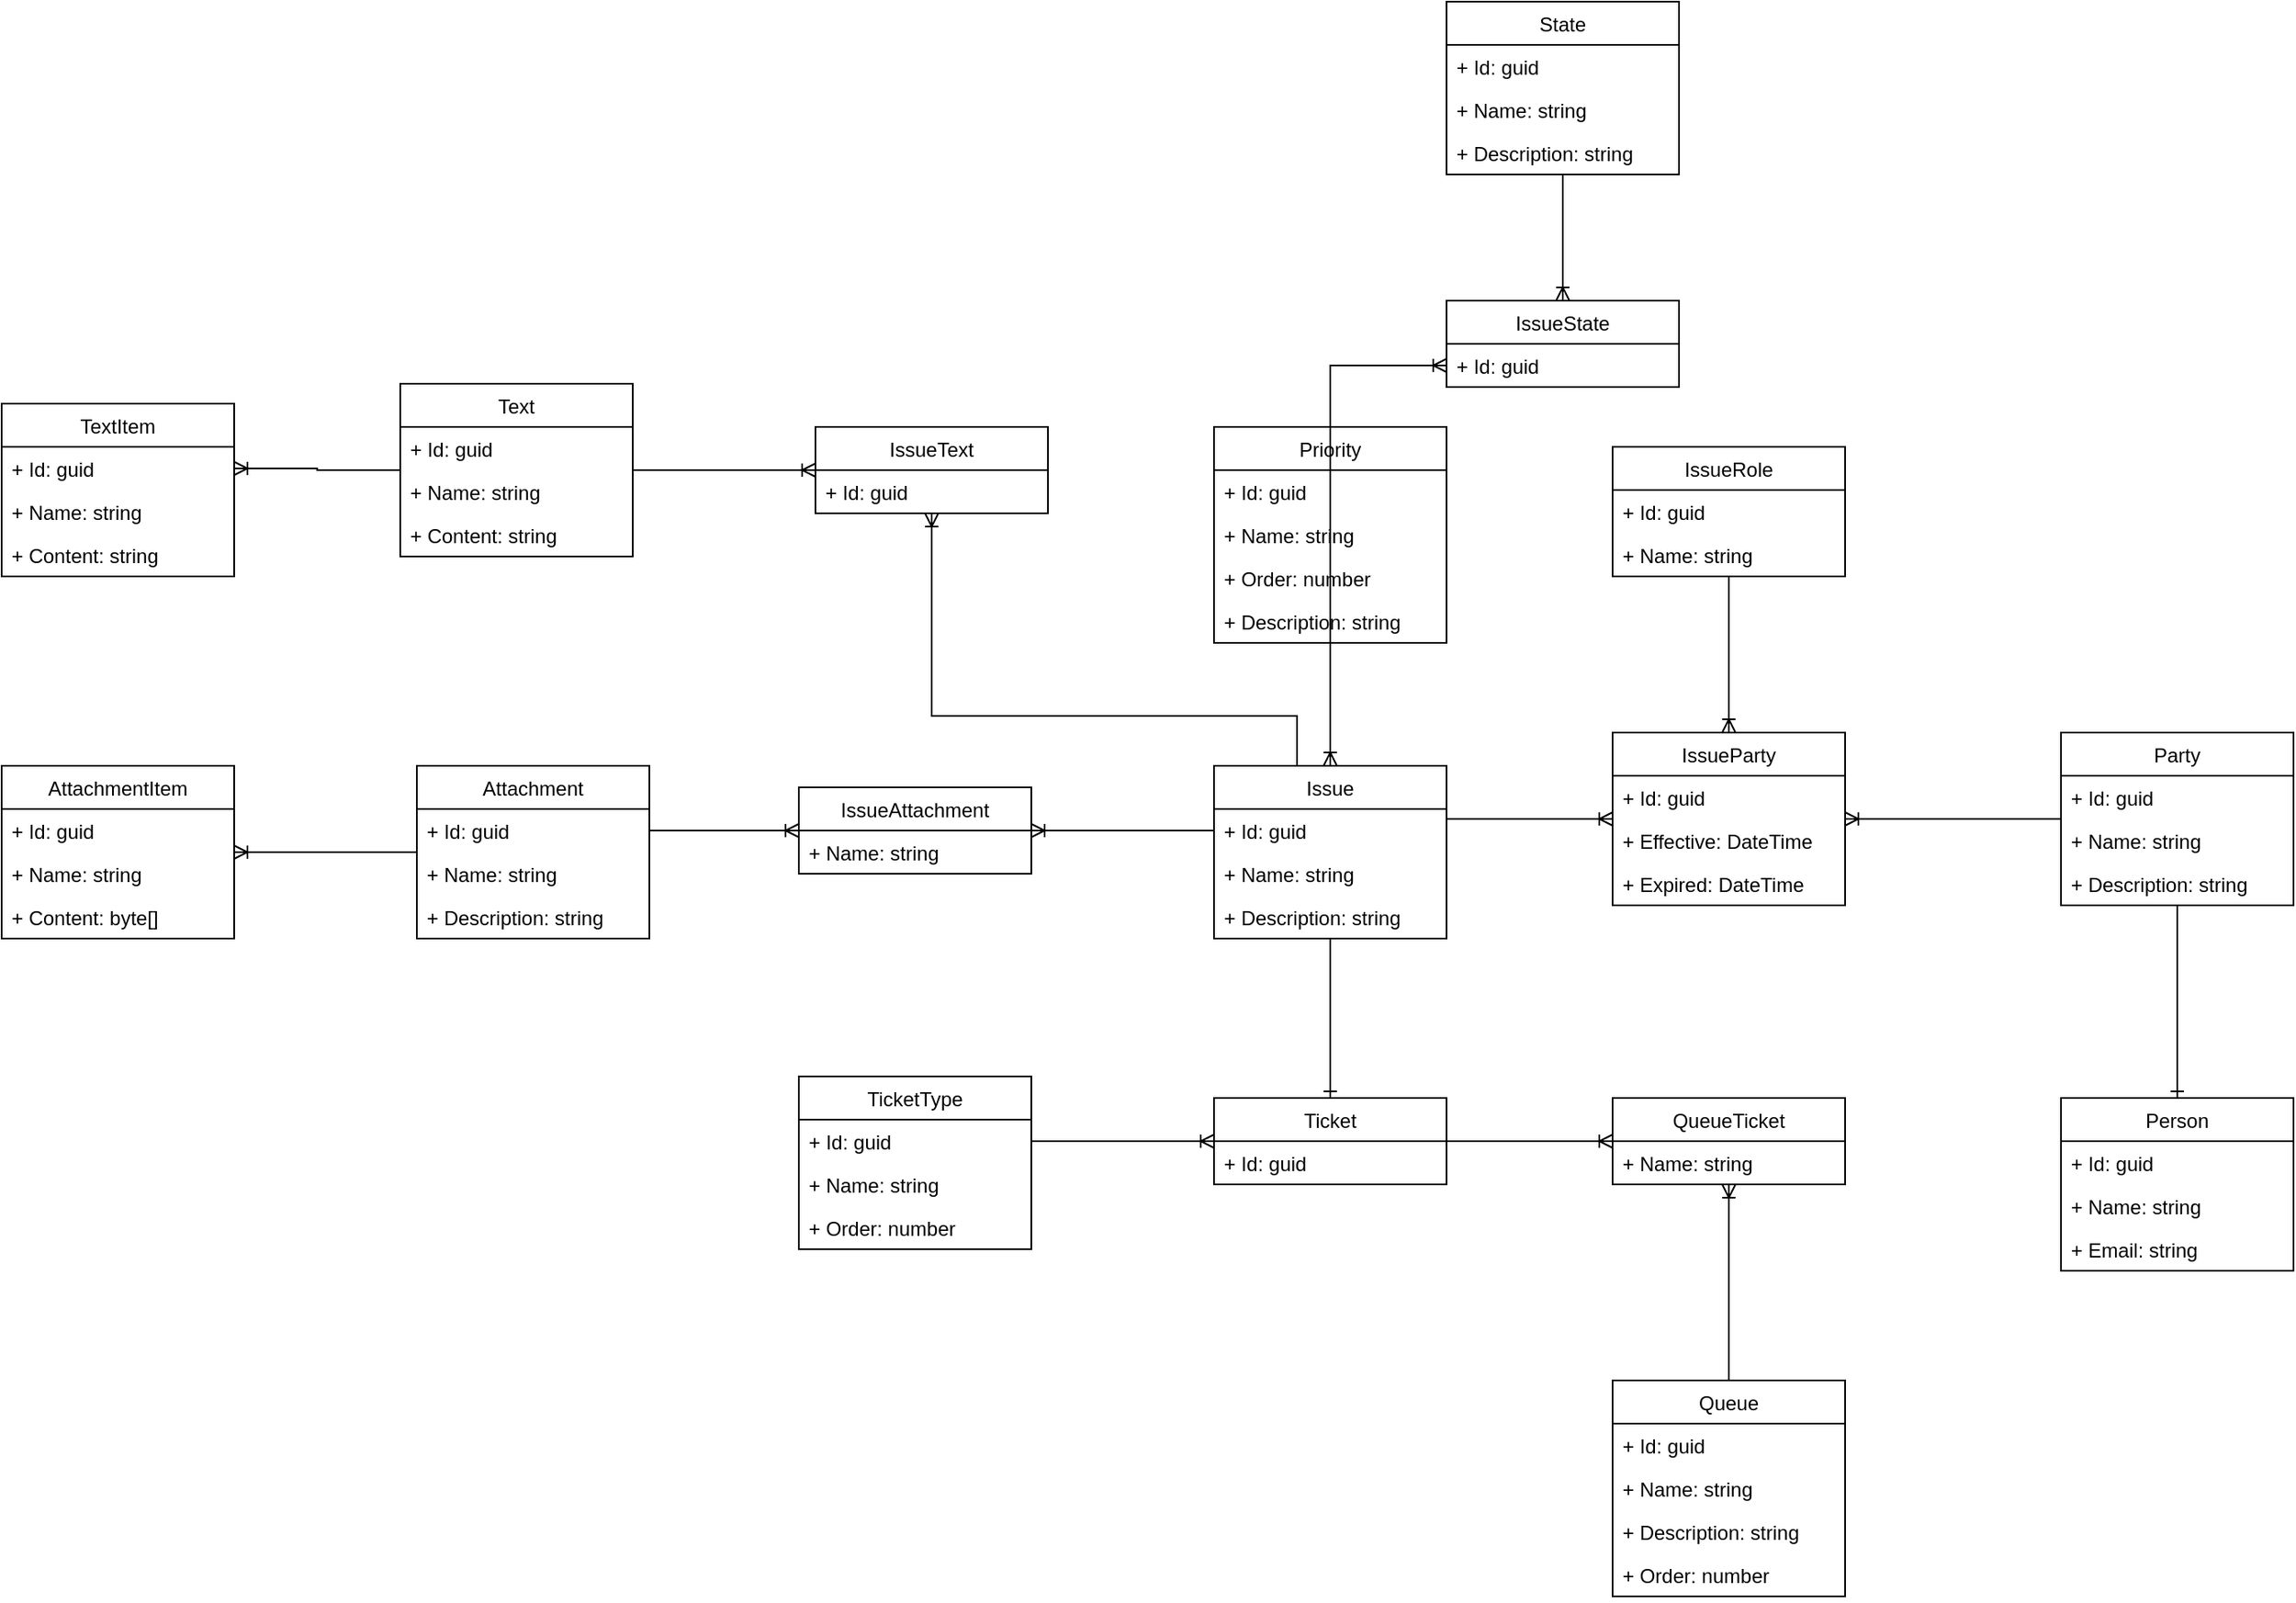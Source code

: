 <mxfile version="20.6.2" type="github">
  <diagram id="725YP466rwQ9yF5KesJ6" name="หน้า-1">
    <mxGraphModel dx="2321" dy="1494" grid="1" gridSize="10" guides="1" tooltips="1" connect="1" arrows="1" fold="1" page="1" pageScale="1" pageWidth="1100" pageHeight="850" math="0" shadow="0">
      <root>
        <mxCell id="0" />
        <mxCell id="1" parent="0" />
        <mxCell id="l0HiNboqYedKOfi41QnO-49" style="edgeStyle=orthogonalEdgeStyle;rounded=0;orthogonalLoop=1;jettySize=auto;html=1;startArrow=ERoneToMany;startFill=0;endArrow=none;endFill=0;" edge="1" parent="1" source="l0HiNboqYedKOfi41QnO-1" target="l0HiNboqYedKOfi41QnO-44">
          <mxGeometry relative="1" as="geometry" />
        </mxCell>
        <mxCell id="l0HiNboqYedKOfi41QnO-1" value="Issue" style="swimlane;fontStyle=0;childLayout=stackLayout;horizontal=1;startSize=26;fillColor=none;horizontalStack=0;resizeParent=1;resizeParentMax=0;resizeLast=0;collapsible=1;marginBottom=0;" vertex="1" parent="1">
          <mxGeometry x="130" y="100" width="140" height="104" as="geometry" />
        </mxCell>
        <mxCell id="l0HiNboqYedKOfi41QnO-2" value="+ Id: guid" style="text;strokeColor=none;fillColor=none;align=left;verticalAlign=top;spacingLeft=4;spacingRight=4;overflow=hidden;rotatable=0;points=[[0,0.5],[1,0.5]];portConstraint=eastwest;" vertex="1" parent="l0HiNboqYedKOfi41QnO-1">
          <mxGeometry y="26" width="140" height="26" as="geometry" />
        </mxCell>
        <mxCell id="l0HiNboqYedKOfi41QnO-3" value="+ Name: string" style="text;strokeColor=none;fillColor=none;align=left;verticalAlign=top;spacingLeft=4;spacingRight=4;overflow=hidden;rotatable=0;points=[[0,0.5],[1,0.5]];portConstraint=eastwest;" vertex="1" parent="l0HiNboqYedKOfi41QnO-1">
          <mxGeometry y="52" width="140" height="26" as="geometry" />
        </mxCell>
        <mxCell id="l0HiNboqYedKOfi41QnO-4" value="+ Description: string" style="text;strokeColor=none;fillColor=none;align=left;verticalAlign=top;spacingLeft=4;spacingRight=4;overflow=hidden;rotatable=0;points=[[0,0.5],[1,0.5]];portConstraint=eastwest;" vertex="1" parent="l0HiNboqYedKOfi41QnO-1">
          <mxGeometry y="78" width="140" height="26" as="geometry" />
        </mxCell>
        <mxCell id="l0HiNboqYedKOfi41QnO-9" style="edgeStyle=orthogonalEdgeStyle;rounded=0;orthogonalLoop=1;jettySize=auto;html=1;endArrow=none;endFill=0;startArrow=ERone;startFill=0;" edge="1" parent="1" source="l0HiNboqYedKOfi41QnO-5" target="l0HiNboqYedKOfi41QnO-1">
          <mxGeometry relative="1" as="geometry">
            <Array as="points">
              <mxPoint x="200" y="162" />
            </Array>
          </mxGeometry>
        </mxCell>
        <mxCell id="l0HiNboqYedKOfi41QnO-5" value="Ticket" style="swimlane;fontStyle=0;childLayout=stackLayout;horizontal=1;startSize=26;fillColor=none;horizontalStack=0;resizeParent=1;resizeParentMax=0;resizeLast=0;collapsible=1;marginBottom=0;" vertex="1" parent="1">
          <mxGeometry x="130" y="300" width="140" height="52" as="geometry" />
        </mxCell>
        <mxCell id="l0HiNboqYedKOfi41QnO-6" value="+ Id: guid" style="text;strokeColor=none;fillColor=none;align=left;verticalAlign=top;spacingLeft=4;spacingRight=4;overflow=hidden;rotatable=0;points=[[0,0.5],[1,0.5]];portConstraint=eastwest;" vertex="1" parent="l0HiNboqYedKOfi41QnO-5">
          <mxGeometry y="26" width="140" height="26" as="geometry" />
        </mxCell>
        <mxCell id="l0HiNboqYedKOfi41QnO-10" value="TicketType" style="swimlane;fontStyle=0;childLayout=stackLayout;horizontal=1;startSize=26;fillColor=none;horizontalStack=0;resizeParent=1;resizeParentMax=0;resizeLast=0;collapsible=1;marginBottom=0;" vertex="1" parent="1">
          <mxGeometry x="-120" y="287" width="140" height="104" as="geometry" />
        </mxCell>
        <mxCell id="l0HiNboqYedKOfi41QnO-11" value="+ Id: guid" style="text;strokeColor=none;fillColor=none;align=left;verticalAlign=top;spacingLeft=4;spacingRight=4;overflow=hidden;rotatable=0;points=[[0,0.5],[1,0.5]];portConstraint=eastwest;" vertex="1" parent="l0HiNboqYedKOfi41QnO-10">
          <mxGeometry y="26" width="140" height="26" as="geometry" />
        </mxCell>
        <mxCell id="l0HiNboqYedKOfi41QnO-21" value="+ Name: string" style="text;strokeColor=none;fillColor=none;align=left;verticalAlign=top;spacingLeft=4;spacingRight=4;overflow=hidden;rotatable=0;points=[[0,0.5],[1,0.5]];portConstraint=eastwest;" vertex="1" parent="l0HiNboqYedKOfi41QnO-10">
          <mxGeometry y="52" width="140" height="26" as="geometry" />
        </mxCell>
        <mxCell id="l0HiNboqYedKOfi41QnO-51" value="+ Order: number" style="text;strokeColor=none;fillColor=none;align=left;verticalAlign=top;spacingLeft=4;spacingRight=4;overflow=hidden;rotatable=0;points=[[0,0.5],[1,0.5]];portConstraint=eastwest;" vertex="1" parent="l0HiNboqYedKOfi41QnO-10">
          <mxGeometry y="78" width="140" height="26" as="geometry" />
        </mxCell>
        <mxCell id="l0HiNboqYedKOfi41QnO-14" style="edgeStyle=orthogonalEdgeStyle;rounded=0;orthogonalLoop=1;jettySize=auto;html=1;endArrow=none;endFill=0;startArrow=ERoneToMany;startFill=0;" edge="1" parent="1" source="l0HiNboqYedKOfi41QnO-6" target="l0HiNboqYedKOfi41QnO-10">
          <mxGeometry relative="1" as="geometry">
            <Array as="points">
              <mxPoint x="100" y="326" />
              <mxPoint x="100" y="326" />
            </Array>
          </mxGeometry>
        </mxCell>
        <mxCell id="l0HiNboqYedKOfi41QnO-15" value="Queue" style="swimlane;fontStyle=0;childLayout=stackLayout;horizontal=1;startSize=26;fillColor=none;horizontalStack=0;resizeParent=1;resizeParentMax=0;resizeLast=0;collapsible=1;marginBottom=0;" vertex="1" parent="1">
          <mxGeometry x="370" y="470" width="140" height="130" as="geometry" />
        </mxCell>
        <mxCell id="l0HiNboqYedKOfi41QnO-16" value="+ Id: guid" style="text;strokeColor=none;fillColor=none;align=left;verticalAlign=top;spacingLeft=4;spacingRight=4;overflow=hidden;rotatable=0;points=[[0,0.5],[1,0.5]];portConstraint=eastwest;" vertex="1" parent="l0HiNboqYedKOfi41QnO-15">
          <mxGeometry y="26" width="140" height="26" as="geometry" />
        </mxCell>
        <mxCell id="l0HiNboqYedKOfi41QnO-17" value="+ Name: string" style="text;strokeColor=none;fillColor=none;align=left;verticalAlign=top;spacingLeft=4;spacingRight=4;overflow=hidden;rotatable=0;points=[[0,0.5],[1,0.5]];portConstraint=eastwest;" vertex="1" parent="l0HiNboqYedKOfi41QnO-15">
          <mxGeometry y="52" width="140" height="26" as="geometry" />
        </mxCell>
        <mxCell id="l0HiNboqYedKOfi41QnO-18" value="+ Description: string" style="text;strokeColor=none;fillColor=none;align=left;verticalAlign=top;spacingLeft=4;spacingRight=4;overflow=hidden;rotatable=0;points=[[0,0.5],[1,0.5]];portConstraint=eastwest;" vertex="1" parent="l0HiNboqYedKOfi41QnO-15">
          <mxGeometry y="78" width="140" height="26" as="geometry" />
        </mxCell>
        <mxCell id="l0HiNboqYedKOfi41QnO-52" value="+ Order: number" style="text;strokeColor=none;fillColor=none;align=left;verticalAlign=top;spacingLeft=4;spacingRight=4;overflow=hidden;rotatable=0;points=[[0,0.5],[1,0.5]];portConstraint=eastwest;" vertex="1" parent="l0HiNboqYedKOfi41QnO-15">
          <mxGeometry y="104" width="140" height="26" as="geometry" />
        </mxCell>
        <mxCell id="l0HiNboqYedKOfi41QnO-26" style="edgeStyle=orthogonalEdgeStyle;rounded=0;orthogonalLoop=1;jettySize=auto;html=1;startArrow=ERoneToMany;startFill=0;endArrow=none;endFill=0;" edge="1" parent="1" source="l0HiNboqYedKOfi41QnO-22" target="l0HiNboqYedKOfi41QnO-5">
          <mxGeometry relative="1" as="geometry">
            <Array as="points">
              <mxPoint x="430" y="320" />
            </Array>
          </mxGeometry>
        </mxCell>
        <mxCell id="l0HiNboqYedKOfi41QnO-27" style="edgeStyle=orthogonalEdgeStyle;rounded=0;orthogonalLoop=1;jettySize=auto;html=1;startArrow=ERoneToMany;startFill=0;endArrow=none;endFill=0;" edge="1" parent="1" source="l0HiNboqYedKOfi41QnO-22" target="l0HiNboqYedKOfi41QnO-15">
          <mxGeometry relative="1" as="geometry">
            <mxPoint x="610" y="290" as="sourcePoint" />
            <Array as="points">
              <mxPoint x="440" y="390" />
              <mxPoint x="440" y="390" />
            </Array>
          </mxGeometry>
        </mxCell>
        <mxCell id="l0HiNboqYedKOfi41QnO-22" value="QueueTicket" style="swimlane;fontStyle=0;childLayout=stackLayout;horizontal=1;startSize=26;fillColor=none;horizontalStack=0;resizeParent=1;resizeParentMax=0;resizeLast=0;collapsible=1;marginBottom=0;" vertex="1" parent="1">
          <mxGeometry x="370" y="300" width="140" height="52" as="geometry" />
        </mxCell>
        <mxCell id="l0HiNboqYedKOfi41QnO-23" value="+ Name: string" style="text;strokeColor=none;fillColor=none;align=left;verticalAlign=top;spacingLeft=4;spacingRight=4;overflow=hidden;rotatable=0;points=[[0,0.5],[1,0.5]];portConstraint=eastwest;" vertex="1" parent="l0HiNboqYedKOfi41QnO-22">
          <mxGeometry y="26" width="140" height="26" as="geometry" />
        </mxCell>
        <mxCell id="l0HiNboqYedKOfi41QnO-28" value="Attachment" style="swimlane;fontStyle=0;childLayout=stackLayout;horizontal=1;startSize=26;fillColor=none;horizontalStack=0;resizeParent=1;resizeParentMax=0;resizeLast=0;collapsible=1;marginBottom=0;" vertex="1" parent="1">
          <mxGeometry x="-350" y="100" width="140" height="104" as="geometry" />
        </mxCell>
        <mxCell id="l0HiNboqYedKOfi41QnO-29" value="+ Id: guid" style="text;strokeColor=none;fillColor=none;align=left;verticalAlign=top;spacingLeft=4;spacingRight=4;overflow=hidden;rotatable=0;points=[[0,0.5],[1,0.5]];portConstraint=eastwest;" vertex="1" parent="l0HiNboqYedKOfi41QnO-28">
          <mxGeometry y="26" width="140" height="26" as="geometry" />
        </mxCell>
        <mxCell id="l0HiNboqYedKOfi41QnO-30" value="+ Name: string" style="text;strokeColor=none;fillColor=none;align=left;verticalAlign=top;spacingLeft=4;spacingRight=4;overflow=hidden;rotatable=0;points=[[0,0.5],[1,0.5]];portConstraint=eastwest;" vertex="1" parent="l0HiNboqYedKOfi41QnO-28">
          <mxGeometry y="52" width="140" height="26" as="geometry" />
        </mxCell>
        <mxCell id="l0HiNboqYedKOfi41QnO-31" value="+ Description: string" style="text;strokeColor=none;fillColor=none;align=left;verticalAlign=top;spacingLeft=4;spacingRight=4;overflow=hidden;rotatable=0;points=[[0,0.5],[1,0.5]];portConstraint=eastwest;" vertex="1" parent="l0HiNboqYedKOfi41QnO-28">
          <mxGeometry y="78" width="140" height="26" as="geometry" />
        </mxCell>
        <mxCell id="l0HiNboqYedKOfi41QnO-36" style="edgeStyle=orthogonalEdgeStyle;rounded=0;orthogonalLoop=1;jettySize=auto;html=1;startArrow=ERoneToMany;startFill=0;endArrow=none;endFill=0;" edge="1" parent="1" source="l0HiNboqYedKOfi41QnO-32" target="l0HiNboqYedKOfi41QnO-28">
          <mxGeometry relative="1" as="geometry" />
        </mxCell>
        <mxCell id="l0HiNboqYedKOfi41QnO-32" value="AttachmentItem" style="swimlane;fontStyle=0;childLayout=stackLayout;horizontal=1;startSize=26;fillColor=none;horizontalStack=0;resizeParent=1;resizeParentMax=0;resizeLast=0;collapsible=1;marginBottom=0;" vertex="1" parent="1">
          <mxGeometry x="-600" y="100" width="140" height="104" as="geometry" />
        </mxCell>
        <mxCell id="l0HiNboqYedKOfi41QnO-33" value="+ Id: guid" style="text;strokeColor=none;fillColor=none;align=left;verticalAlign=top;spacingLeft=4;spacingRight=4;overflow=hidden;rotatable=0;points=[[0,0.5],[1,0.5]];portConstraint=eastwest;" vertex="1" parent="l0HiNboqYedKOfi41QnO-32">
          <mxGeometry y="26" width="140" height="26" as="geometry" />
        </mxCell>
        <mxCell id="l0HiNboqYedKOfi41QnO-34" value="+ Name: string" style="text;strokeColor=none;fillColor=none;align=left;verticalAlign=top;spacingLeft=4;spacingRight=4;overflow=hidden;rotatable=0;points=[[0,0.5],[1,0.5]];portConstraint=eastwest;" vertex="1" parent="l0HiNboqYedKOfi41QnO-32">
          <mxGeometry y="52" width="140" height="26" as="geometry" />
        </mxCell>
        <mxCell id="l0HiNboqYedKOfi41QnO-35" value="+ Content: byte[]" style="text;strokeColor=none;fillColor=none;align=left;verticalAlign=top;spacingLeft=4;spacingRight=4;overflow=hidden;rotatable=0;points=[[0,0.5],[1,0.5]];portConstraint=eastwest;" vertex="1" parent="l0HiNboqYedKOfi41QnO-32">
          <mxGeometry y="78" width="140" height="26" as="geometry" />
        </mxCell>
        <mxCell id="l0HiNboqYedKOfi41QnO-39" style="edgeStyle=orthogonalEdgeStyle;rounded=0;orthogonalLoop=1;jettySize=auto;html=1;startArrow=ERoneToMany;startFill=0;endArrow=none;endFill=0;" edge="1" parent="1" source="l0HiNboqYedKOfi41QnO-37" target="l0HiNboqYedKOfi41QnO-29">
          <mxGeometry relative="1" as="geometry" />
        </mxCell>
        <mxCell id="l0HiNboqYedKOfi41QnO-40" style="edgeStyle=orthogonalEdgeStyle;rounded=0;orthogonalLoop=1;jettySize=auto;html=1;startArrow=ERoneToMany;startFill=0;endArrow=none;endFill=0;" edge="1" parent="1" source="l0HiNboqYedKOfi41QnO-37" target="l0HiNboqYedKOfi41QnO-2">
          <mxGeometry relative="1" as="geometry" />
        </mxCell>
        <mxCell id="l0HiNboqYedKOfi41QnO-37" value="IssueAttachment" style="swimlane;fontStyle=0;childLayout=stackLayout;horizontal=1;startSize=26;fillColor=none;horizontalStack=0;resizeParent=1;resizeParentMax=0;resizeLast=0;collapsible=1;marginBottom=0;" vertex="1" parent="1">
          <mxGeometry x="-120" y="113" width="140" height="52" as="geometry" />
        </mxCell>
        <mxCell id="l0HiNboqYedKOfi41QnO-38" value="+ Name: string" style="text;strokeColor=none;fillColor=none;align=left;verticalAlign=top;spacingLeft=4;spacingRight=4;overflow=hidden;rotatable=0;points=[[0,0.5],[1,0.5]];portConstraint=eastwest;" vertex="1" parent="l0HiNboqYedKOfi41QnO-37">
          <mxGeometry y="26" width="140" height="26" as="geometry" />
        </mxCell>
        <mxCell id="l0HiNboqYedKOfi41QnO-44" value="Priority" style="swimlane;fontStyle=0;childLayout=stackLayout;horizontal=1;startSize=26;fillColor=none;horizontalStack=0;resizeParent=1;resizeParentMax=0;resizeLast=0;collapsible=1;marginBottom=0;" vertex="1" parent="1">
          <mxGeometry x="130" y="-104" width="140" height="130" as="geometry" />
        </mxCell>
        <mxCell id="l0HiNboqYedKOfi41QnO-45" value="+ Id: guid" style="text;strokeColor=none;fillColor=none;align=left;verticalAlign=top;spacingLeft=4;spacingRight=4;overflow=hidden;rotatable=0;points=[[0,0.5],[1,0.5]];portConstraint=eastwest;" vertex="1" parent="l0HiNboqYedKOfi41QnO-44">
          <mxGeometry y="26" width="140" height="26" as="geometry" />
        </mxCell>
        <mxCell id="l0HiNboqYedKOfi41QnO-46" value="+ Name: string" style="text;strokeColor=none;fillColor=none;align=left;verticalAlign=top;spacingLeft=4;spacingRight=4;overflow=hidden;rotatable=0;points=[[0,0.5],[1,0.5]];portConstraint=eastwest;" vertex="1" parent="l0HiNboqYedKOfi41QnO-44">
          <mxGeometry y="52" width="140" height="26" as="geometry" />
        </mxCell>
        <mxCell id="l0HiNboqYedKOfi41QnO-47" value="+ Order: number" style="text;strokeColor=none;fillColor=none;align=left;verticalAlign=top;spacingLeft=4;spacingRight=4;overflow=hidden;rotatable=0;points=[[0,0.5],[1,0.5]];portConstraint=eastwest;" vertex="1" parent="l0HiNboqYedKOfi41QnO-44">
          <mxGeometry y="78" width="140" height="26" as="geometry" />
        </mxCell>
        <mxCell id="l0HiNboqYedKOfi41QnO-50" value="+ Description: string" style="text;strokeColor=none;fillColor=none;align=left;verticalAlign=top;spacingLeft=4;spacingRight=4;overflow=hidden;rotatable=0;points=[[0,0.5],[1,0.5]];portConstraint=eastwest;" vertex="1" parent="l0HiNboqYedKOfi41QnO-44">
          <mxGeometry y="104" width="140" height="26" as="geometry" />
        </mxCell>
        <mxCell id="l0HiNboqYedKOfi41QnO-53" value="Party" style="swimlane;fontStyle=0;childLayout=stackLayout;horizontal=1;startSize=26;fillColor=none;horizontalStack=0;resizeParent=1;resizeParentMax=0;resizeLast=0;collapsible=1;marginBottom=0;" vertex="1" parent="1">
          <mxGeometry x="640" y="80" width="140" height="104" as="geometry" />
        </mxCell>
        <mxCell id="l0HiNboqYedKOfi41QnO-54" value="+ Id: guid" style="text;strokeColor=none;fillColor=none;align=left;verticalAlign=top;spacingLeft=4;spacingRight=4;overflow=hidden;rotatable=0;points=[[0,0.5],[1,0.5]];portConstraint=eastwest;" vertex="1" parent="l0HiNboqYedKOfi41QnO-53">
          <mxGeometry y="26" width="140" height="26" as="geometry" />
        </mxCell>
        <mxCell id="l0HiNboqYedKOfi41QnO-55" value="+ Name: string" style="text;strokeColor=none;fillColor=none;align=left;verticalAlign=top;spacingLeft=4;spacingRight=4;overflow=hidden;rotatable=0;points=[[0,0.5],[1,0.5]];portConstraint=eastwest;" vertex="1" parent="l0HiNboqYedKOfi41QnO-53">
          <mxGeometry y="52" width="140" height="26" as="geometry" />
        </mxCell>
        <mxCell id="l0HiNboqYedKOfi41QnO-56" value="+ Description: string" style="text;strokeColor=none;fillColor=none;align=left;verticalAlign=top;spacingLeft=4;spacingRight=4;overflow=hidden;rotatable=0;points=[[0,0.5],[1,0.5]];portConstraint=eastwest;" vertex="1" parent="l0HiNboqYedKOfi41QnO-53">
          <mxGeometry y="78" width="140" height="26" as="geometry" />
        </mxCell>
        <mxCell id="l0HiNboqYedKOfi41QnO-61" style="edgeStyle=orthogonalEdgeStyle;rounded=0;orthogonalLoop=1;jettySize=auto;html=1;startArrow=ERoneToMany;startFill=0;endArrow=none;endFill=0;" edge="1" parent="1" source="l0HiNboqYedKOfi41QnO-57" target="l0HiNboqYedKOfi41QnO-1">
          <mxGeometry relative="1" as="geometry">
            <Array as="points">
              <mxPoint x="390" y="152" />
              <mxPoint x="390" y="152" />
            </Array>
          </mxGeometry>
        </mxCell>
        <mxCell id="l0HiNboqYedKOfi41QnO-62" style="edgeStyle=orthogonalEdgeStyle;rounded=0;orthogonalLoop=1;jettySize=auto;html=1;startArrow=ERoneToMany;startFill=0;endArrow=none;endFill=0;" edge="1" parent="1" source="l0HiNboqYedKOfi41QnO-57" target="l0HiNboqYedKOfi41QnO-53">
          <mxGeometry relative="1" as="geometry">
            <mxPoint x="640" y="-28" as="targetPoint" />
            <Array as="points">
              <mxPoint x="660" y="132" />
              <mxPoint x="660" y="132" />
            </Array>
          </mxGeometry>
        </mxCell>
        <mxCell id="l0HiNboqYedKOfi41QnO-72" style="edgeStyle=orthogonalEdgeStyle;rounded=0;orthogonalLoop=1;jettySize=auto;html=1;startArrow=ERoneToMany;startFill=0;endArrow=none;endFill=0;" edge="1" parent="1" source="l0HiNboqYedKOfi41QnO-57" target="l0HiNboqYedKOfi41QnO-68">
          <mxGeometry relative="1" as="geometry" />
        </mxCell>
        <mxCell id="l0HiNboqYedKOfi41QnO-57" value="IssueParty" style="swimlane;fontStyle=0;childLayout=stackLayout;horizontal=1;startSize=26;fillColor=none;horizontalStack=0;resizeParent=1;resizeParentMax=0;resizeLast=0;collapsible=1;marginBottom=0;" vertex="1" parent="1">
          <mxGeometry x="370" y="80" width="140" height="104" as="geometry" />
        </mxCell>
        <mxCell id="l0HiNboqYedKOfi41QnO-58" value="+ Id: guid" style="text;strokeColor=none;fillColor=none;align=left;verticalAlign=top;spacingLeft=4;spacingRight=4;overflow=hidden;rotatable=0;points=[[0,0.5],[1,0.5]];portConstraint=eastwest;" vertex="1" parent="l0HiNboqYedKOfi41QnO-57">
          <mxGeometry y="26" width="140" height="26" as="geometry" />
        </mxCell>
        <mxCell id="l0HiNboqYedKOfi41QnO-89" value="+ Effective: DateTime" style="text;strokeColor=none;fillColor=none;align=left;verticalAlign=top;spacingLeft=4;spacingRight=4;overflow=hidden;rotatable=0;points=[[0,0.5],[1,0.5]];portConstraint=eastwest;" vertex="1" parent="l0HiNboqYedKOfi41QnO-57">
          <mxGeometry y="52" width="140" height="26" as="geometry" />
        </mxCell>
        <mxCell id="l0HiNboqYedKOfi41QnO-90" value="+ Expired: DateTime" style="text;strokeColor=none;fillColor=none;align=left;verticalAlign=top;spacingLeft=4;spacingRight=4;overflow=hidden;rotatable=0;points=[[0,0.5],[1,0.5]];portConstraint=eastwest;" vertex="1" parent="l0HiNboqYedKOfi41QnO-57">
          <mxGeometry y="78" width="140" height="26" as="geometry" />
        </mxCell>
        <mxCell id="l0HiNboqYedKOfi41QnO-67" style="edgeStyle=orthogonalEdgeStyle;rounded=0;orthogonalLoop=1;jettySize=auto;html=1;startArrow=ERone;startFill=0;endArrow=none;endFill=0;" edge="1" parent="1" source="l0HiNboqYedKOfi41QnO-63" target="l0HiNboqYedKOfi41QnO-53">
          <mxGeometry relative="1" as="geometry" />
        </mxCell>
        <mxCell id="l0HiNboqYedKOfi41QnO-63" value="Person" style="swimlane;fontStyle=0;childLayout=stackLayout;horizontal=1;startSize=26;fillColor=none;horizontalStack=0;resizeParent=1;resizeParentMax=0;resizeLast=0;collapsible=1;marginBottom=0;" vertex="1" parent="1">
          <mxGeometry x="640" y="300" width="140" height="104" as="geometry" />
        </mxCell>
        <mxCell id="l0HiNboqYedKOfi41QnO-64" value="+ Id: guid" style="text;strokeColor=none;fillColor=none;align=left;verticalAlign=top;spacingLeft=4;spacingRight=4;overflow=hidden;rotatable=0;points=[[0,0.5],[1,0.5]];portConstraint=eastwest;" vertex="1" parent="l0HiNboqYedKOfi41QnO-63">
          <mxGeometry y="26" width="140" height="26" as="geometry" />
        </mxCell>
        <mxCell id="l0HiNboqYedKOfi41QnO-65" value="+ Name: string" style="text;strokeColor=none;fillColor=none;align=left;verticalAlign=top;spacingLeft=4;spacingRight=4;overflow=hidden;rotatable=0;points=[[0,0.5],[1,0.5]];portConstraint=eastwest;" vertex="1" parent="l0HiNboqYedKOfi41QnO-63">
          <mxGeometry y="52" width="140" height="26" as="geometry" />
        </mxCell>
        <mxCell id="l0HiNboqYedKOfi41QnO-66" value="+ Email: string" style="text;strokeColor=none;fillColor=none;align=left;verticalAlign=top;spacingLeft=4;spacingRight=4;overflow=hidden;rotatable=0;points=[[0,0.5],[1,0.5]];portConstraint=eastwest;" vertex="1" parent="l0HiNboqYedKOfi41QnO-63">
          <mxGeometry y="78" width="140" height="26" as="geometry" />
        </mxCell>
        <mxCell id="l0HiNboqYedKOfi41QnO-68" value="IssueRole" style="swimlane;fontStyle=0;childLayout=stackLayout;horizontal=1;startSize=26;fillColor=none;horizontalStack=0;resizeParent=1;resizeParentMax=0;resizeLast=0;collapsible=1;marginBottom=0;" vertex="1" parent="1">
          <mxGeometry x="370" y="-92" width="140" height="78" as="geometry" />
        </mxCell>
        <mxCell id="l0HiNboqYedKOfi41QnO-69" value="+ Id: guid" style="text;strokeColor=none;fillColor=none;align=left;verticalAlign=top;spacingLeft=4;spacingRight=4;overflow=hidden;rotatable=0;points=[[0,0.5],[1,0.5]];portConstraint=eastwest;" vertex="1" parent="l0HiNboqYedKOfi41QnO-68">
          <mxGeometry y="26" width="140" height="26" as="geometry" />
        </mxCell>
        <mxCell id="l0HiNboqYedKOfi41QnO-70" value="+ Name: string" style="text;strokeColor=none;fillColor=none;align=left;verticalAlign=top;spacingLeft=4;spacingRight=4;overflow=hidden;rotatable=0;points=[[0,0.5],[1,0.5]];portConstraint=eastwest;" vertex="1" parent="l0HiNboqYedKOfi41QnO-68">
          <mxGeometry y="52" width="140" height="26" as="geometry" />
        </mxCell>
        <mxCell id="l0HiNboqYedKOfi41QnO-73" value="Text" style="swimlane;fontStyle=0;childLayout=stackLayout;horizontal=1;startSize=26;fillColor=none;horizontalStack=0;resizeParent=1;resizeParentMax=0;resizeLast=0;collapsible=1;marginBottom=0;" vertex="1" parent="1">
          <mxGeometry x="-360" y="-130" width="140" height="104" as="geometry" />
        </mxCell>
        <mxCell id="l0HiNboqYedKOfi41QnO-74" value="+ Id: guid" style="text;strokeColor=none;fillColor=none;align=left;verticalAlign=top;spacingLeft=4;spacingRight=4;overflow=hidden;rotatable=0;points=[[0,0.5],[1,0.5]];portConstraint=eastwest;" vertex="1" parent="l0HiNboqYedKOfi41QnO-73">
          <mxGeometry y="26" width="140" height="26" as="geometry" />
        </mxCell>
        <mxCell id="l0HiNboqYedKOfi41QnO-75" value="+ Name: string" style="text;strokeColor=none;fillColor=none;align=left;verticalAlign=top;spacingLeft=4;spacingRight=4;overflow=hidden;rotatable=0;points=[[0,0.5],[1,0.5]];portConstraint=eastwest;" vertex="1" parent="l0HiNboqYedKOfi41QnO-73">
          <mxGeometry y="52" width="140" height="26" as="geometry" />
        </mxCell>
        <mxCell id="l0HiNboqYedKOfi41QnO-76" value="+ Content: string" style="text;strokeColor=none;fillColor=none;align=left;verticalAlign=top;spacingLeft=4;spacingRight=4;overflow=hidden;rotatable=0;points=[[0,0.5],[1,0.5]];portConstraint=eastwest;" vertex="1" parent="l0HiNboqYedKOfi41QnO-73">
          <mxGeometry y="78" width="140" height="26" as="geometry" />
        </mxCell>
        <mxCell id="l0HiNboqYedKOfi41QnO-77" value="TextItem" style="swimlane;fontStyle=0;childLayout=stackLayout;horizontal=1;startSize=26;fillColor=none;horizontalStack=0;resizeParent=1;resizeParentMax=0;resizeLast=0;collapsible=1;marginBottom=0;" vertex="1" parent="1">
          <mxGeometry x="-600" y="-118" width="140" height="104" as="geometry" />
        </mxCell>
        <mxCell id="l0HiNboqYedKOfi41QnO-78" value="+ Id: guid" style="text;strokeColor=none;fillColor=none;align=left;verticalAlign=top;spacingLeft=4;spacingRight=4;overflow=hidden;rotatable=0;points=[[0,0.5],[1,0.5]];portConstraint=eastwest;" vertex="1" parent="l0HiNboqYedKOfi41QnO-77">
          <mxGeometry y="26" width="140" height="26" as="geometry" />
        </mxCell>
        <mxCell id="l0HiNboqYedKOfi41QnO-79" value="+ Name: string" style="text;strokeColor=none;fillColor=none;align=left;verticalAlign=top;spacingLeft=4;spacingRight=4;overflow=hidden;rotatable=0;points=[[0,0.5],[1,0.5]];portConstraint=eastwest;" vertex="1" parent="l0HiNboqYedKOfi41QnO-77">
          <mxGeometry y="52" width="140" height="26" as="geometry" />
        </mxCell>
        <mxCell id="l0HiNboqYedKOfi41QnO-80" value="+ Content: string" style="text;strokeColor=none;fillColor=none;align=left;verticalAlign=top;spacingLeft=4;spacingRight=4;overflow=hidden;rotatable=0;points=[[0,0.5],[1,0.5]];portConstraint=eastwest;" vertex="1" parent="l0HiNboqYedKOfi41QnO-77">
          <mxGeometry y="78" width="140" height="26" as="geometry" />
        </mxCell>
        <mxCell id="l0HiNboqYedKOfi41QnO-82" style="edgeStyle=orthogonalEdgeStyle;rounded=0;orthogonalLoop=1;jettySize=auto;html=1;startArrow=ERoneToMany;startFill=0;endArrow=none;endFill=0;" edge="1" parent="1" source="l0HiNboqYedKOfi41QnO-78" target="l0HiNboqYedKOfi41QnO-73">
          <mxGeometry relative="1" as="geometry" />
        </mxCell>
        <mxCell id="l0HiNboqYedKOfi41QnO-87" style="edgeStyle=orthogonalEdgeStyle;rounded=0;orthogonalLoop=1;jettySize=auto;html=1;startArrow=ERoneToMany;startFill=0;endArrow=none;endFill=0;" edge="1" parent="1" source="l0HiNboqYedKOfi41QnO-83" target="l0HiNboqYedKOfi41QnO-1">
          <mxGeometry relative="1" as="geometry">
            <Array as="points">
              <mxPoint x="-40" y="70" />
              <mxPoint x="180" y="70" />
            </Array>
          </mxGeometry>
        </mxCell>
        <mxCell id="l0HiNboqYedKOfi41QnO-88" style="edgeStyle=orthogonalEdgeStyle;rounded=0;orthogonalLoop=1;jettySize=auto;html=1;startArrow=ERoneToMany;startFill=0;endArrow=none;endFill=0;" edge="1" parent="1" source="l0HiNboqYedKOfi41QnO-83" target="l0HiNboqYedKOfi41QnO-73">
          <mxGeometry relative="1" as="geometry" />
        </mxCell>
        <mxCell id="l0HiNboqYedKOfi41QnO-83" value="IssueText" style="swimlane;fontStyle=0;childLayout=stackLayout;horizontal=1;startSize=26;fillColor=none;horizontalStack=0;resizeParent=1;resizeParentMax=0;resizeLast=0;collapsible=1;marginBottom=0;" vertex="1" parent="1">
          <mxGeometry x="-110" y="-104" width="140" height="52" as="geometry" />
        </mxCell>
        <mxCell id="l0HiNboqYedKOfi41QnO-84" value="+ Id: guid" style="text;strokeColor=none;fillColor=none;align=left;verticalAlign=top;spacingLeft=4;spacingRight=4;overflow=hidden;rotatable=0;points=[[0,0.5],[1,0.5]];portConstraint=eastwest;" vertex="1" parent="l0HiNboqYedKOfi41QnO-83">
          <mxGeometry y="26" width="140" height="26" as="geometry" />
        </mxCell>
        <mxCell id="l0HiNboqYedKOfi41QnO-91" value="State" style="swimlane;fontStyle=0;childLayout=stackLayout;horizontal=1;startSize=26;fillColor=none;horizontalStack=0;resizeParent=1;resizeParentMax=0;resizeLast=0;collapsible=1;marginBottom=0;" vertex="1" parent="1">
          <mxGeometry x="270" y="-360" width="140" height="104" as="geometry" />
        </mxCell>
        <mxCell id="l0HiNboqYedKOfi41QnO-92" value="+ Id: guid" style="text;strokeColor=none;fillColor=none;align=left;verticalAlign=top;spacingLeft=4;spacingRight=4;overflow=hidden;rotatable=0;points=[[0,0.5],[1,0.5]];portConstraint=eastwest;" vertex="1" parent="l0HiNboqYedKOfi41QnO-91">
          <mxGeometry y="26" width="140" height="26" as="geometry" />
        </mxCell>
        <mxCell id="l0HiNboqYedKOfi41QnO-93" value="+ Name: string" style="text;strokeColor=none;fillColor=none;align=left;verticalAlign=top;spacingLeft=4;spacingRight=4;overflow=hidden;rotatable=0;points=[[0,0.5],[1,0.5]];portConstraint=eastwest;" vertex="1" parent="l0HiNboqYedKOfi41QnO-91">
          <mxGeometry y="52" width="140" height="26" as="geometry" />
        </mxCell>
        <mxCell id="l0HiNboqYedKOfi41QnO-94" value="+ Description: string" style="text;strokeColor=none;fillColor=none;align=left;verticalAlign=top;spacingLeft=4;spacingRight=4;overflow=hidden;rotatable=0;points=[[0,0.5],[1,0.5]];portConstraint=eastwest;" vertex="1" parent="l0HiNboqYedKOfi41QnO-91">
          <mxGeometry y="78" width="140" height="26" as="geometry" />
        </mxCell>
        <mxCell id="l0HiNboqYedKOfi41QnO-97" value="IssueState" style="swimlane;fontStyle=0;childLayout=stackLayout;horizontal=1;startSize=26;fillColor=none;horizontalStack=0;resizeParent=1;resizeParentMax=0;resizeLast=0;collapsible=1;marginBottom=0;" vertex="1" parent="1">
          <mxGeometry x="270" y="-180" width="140" height="52" as="geometry" />
        </mxCell>
        <mxCell id="l0HiNboqYedKOfi41QnO-98" value="+ Id: guid" style="text;strokeColor=none;fillColor=none;align=left;verticalAlign=top;spacingLeft=4;spacingRight=4;overflow=hidden;rotatable=0;points=[[0,0.5],[1,0.5]];portConstraint=eastwest;" vertex="1" parent="l0HiNboqYedKOfi41QnO-97">
          <mxGeometry y="26" width="140" height="26" as="geometry" />
        </mxCell>
        <mxCell id="l0HiNboqYedKOfi41QnO-101" style="edgeStyle=orthogonalEdgeStyle;rounded=0;orthogonalLoop=1;jettySize=auto;html=1;startArrow=ERoneToMany;startFill=0;endArrow=none;endFill=0;" edge="1" parent="1" source="l0HiNboqYedKOfi41QnO-97" target="l0HiNboqYedKOfi41QnO-91">
          <mxGeometry relative="1" as="geometry">
            <Array as="points">
              <mxPoint x="340" y="-210" />
              <mxPoint x="340" y="-210" />
            </Array>
          </mxGeometry>
        </mxCell>
        <mxCell id="l0HiNboqYedKOfi41QnO-102" style="edgeStyle=orthogonalEdgeStyle;rounded=0;orthogonalLoop=1;jettySize=auto;html=1;startArrow=ERoneToMany;startFill=0;endArrow=none;endFill=0;" edge="1" parent="1" source="l0HiNboqYedKOfi41QnO-98" target="l0HiNboqYedKOfi41QnO-1">
          <mxGeometry relative="1" as="geometry" />
        </mxCell>
      </root>
    </mxGraphModel>
  </diagram>
</mxfile>
